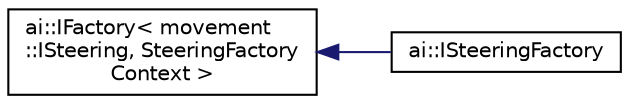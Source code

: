 digraph "Graphical Class Hierarchy"
{
  edge [fontname="Helvetica",fontsize="10",labelfontname="Helvetica",labelfontsize="10"];
  node [fontname="Helvetica",fontsize="10",shape=record];
  rankdir="LR";
  Node1 [label="ai::IFactory\< movement\l::ISteering, SteeringFactory\lContext \>",height=0.2,width=0.4,color="black", fillcolor="white", style="filled",URL="$classai_1_1IFactory.html"];
  Node1 -> Node2 [dir="back",color="midnightblue",fontsize="10",style="solid",fontname="Helvetica"];
  Node2 [label="ai::ISteeringFactory",height=0.2,width=0.4,color="black", fillcolor="white", style="filled",URL="$classai_1_1ISteeringFactory.html"];
}
